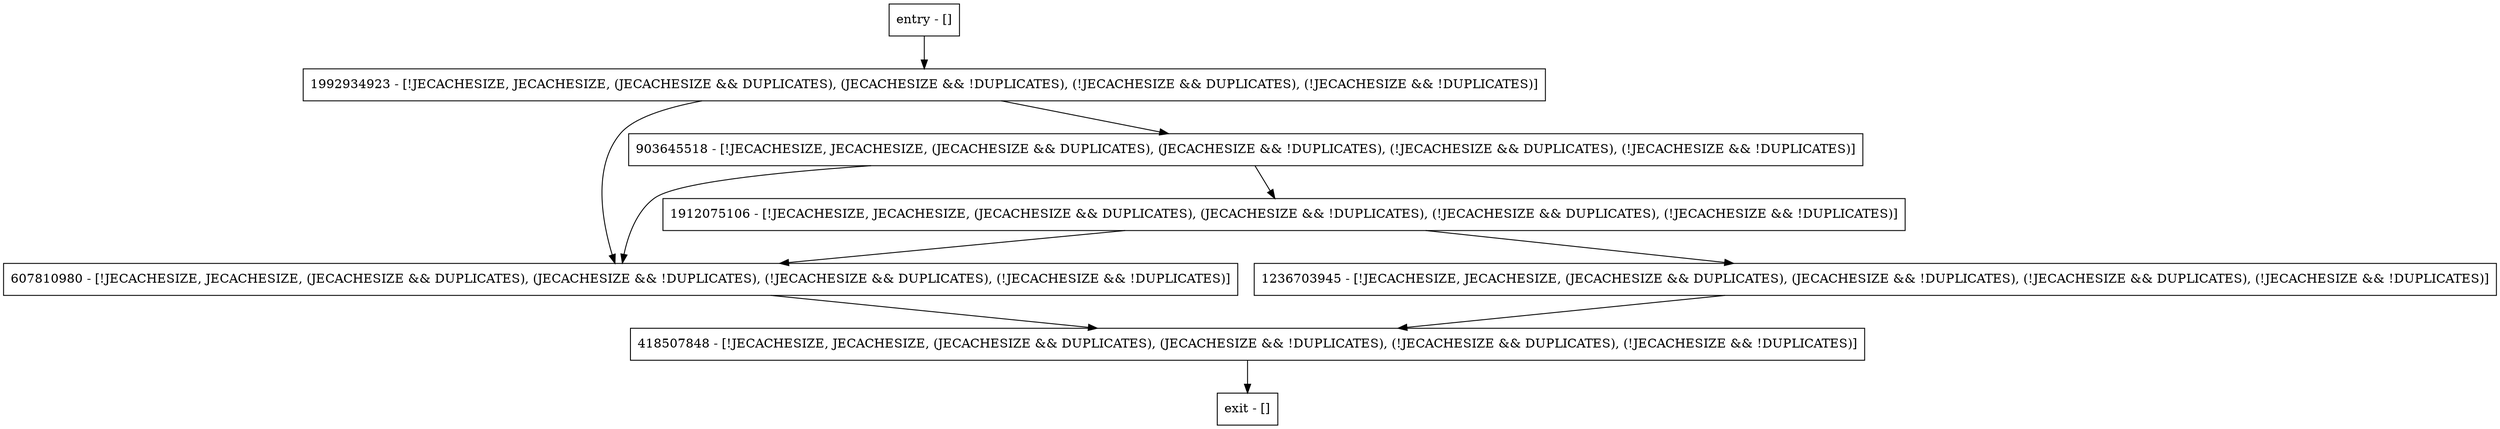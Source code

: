 digraph needsConversion {
node [shape=record];
1992934923 [label="1992934923 - [!JECACHESIZE, JECACHESIZE, (JECACHESIZE && DUPLICATES), (JECACHESIZE && !DUPLICATES), (!JECACHESIZE && DUPLICATES), (!JECACHESIZE && !DUPLICATES)]"];
607810980 [label="607810980 - [!JECACHESIZE, JECACHESIZE, (JECACHESIZE && DUPLICATES), (JECACHESIZE && !DUPLICATES), (!JECACHESIZE && DUPLICATES), (!JECACHESIZE && !DUPLICATES)]"];
entry [label="entry - []"];
exit [label="exit - []"];
1912075106 [label="1912075106 - [!JECACHESIZE, JECACHESIZE, (JECACHESIZE && DUPLICATES), (JECACHESIZE && !DUPLICATES), (!JECACHESIZE && DUPLICATES), (!JECACHESIZE && !DUPLICATES)]"];
418507848 [label="418507848 - [!JECACHESIZE, JECACHESIZE, (JECACHESIZE && DUPLICATES), (JECACHESIZE && !DUPLICATES), (!JECACHESIZE && DUPLICATES), (!JECACHESIZE && !DUPLICATES)]"];
1236703945 [label="1236703945 - [!JECACHESIZE, JECACHESIZE, (JECACHESIZE && DUPLICATES), (JECACHESIZE && !DUPLICATES), (!JECACHESIZE && DUPLICATES), (!JECACHESIZE && !DUPLICATES)]"];
903645518 [label="903645518 - [!JECACHESIZE, JECACHESIZE, (JECACHESIZE && DUPLICATES), (JECACHESIZE && !DUPLICATES), (!JECACHESIZE && DUPLICATES), (!JECACHESIZE && !DUPLICATES)]"];
entry;
exit;
1992934923 -> 607810980;
1992934923 -> 903645518;
607810980 -> 418507848;
entry -> 1992934923;
1912075106 -> 607810980;
1912075106 -> 1236703945;
418507848 -> exit;
1236703945 -> 418507848;
903645518 -> 607810980;
903645518 -> 1912075106;
}
